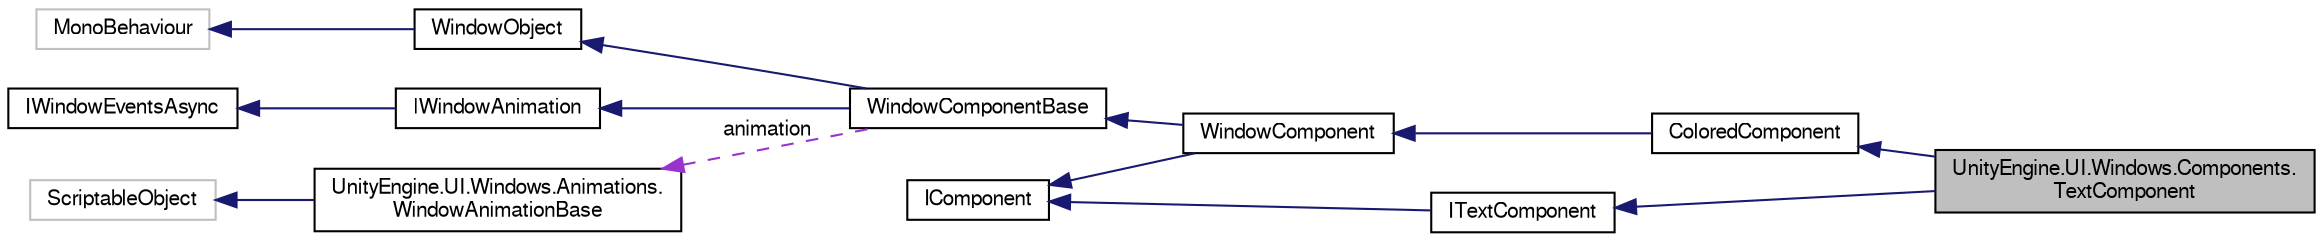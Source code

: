 digraph "UnityEngine.UI.Windows.Components.TextComponent"
{
  edge [fontname="FreeSans",fontsize="10",labelfontname="FreeSans",labelfontsize="10"];
  node [fontname="FreeSans",fontsize="10",shape=record];
  rankdir="LR";
  Node1 [label="UnityEngine.UI.Windows.Components.\lTextComponent",height=0.2,width=0.4,color="black", fillcolor="grey75", style="filled", fontcolor="black"];
  Node2 -> Node1 [dir="back",color="midnightblue",fontsize="10",style="solid",fontname="FreeSans"];
  Node2 [label="ColoredComponent",height=0.2,width=0.4,color="black", fillcolor="white", style="filled",URL="$class_unity_engine_1_1_u_i_1_1_windows_1_1_components_1_1_colored_component.html"];
  Node3 -> Node2 [dir="back",color="midnightblue",fontsize="10",style="solid",fontname="FreeSans"];
  Node3 [label="WindowComponent",height=0.2,width=0.4,color="black", fillcolor="white", style="filled",URL="$class_unity_engine_1_1_u_i_1_1_windows_1_1_window_component.html"];
  Node4 -> Node3 [dir="back",color="midnightblue",fontsize="10",style="solid",fontname="FreeSans"];
  Node4 [label="WindowComponentBase",height=0.2,width=0.4,color="black", fillcolor="white", style="filled",URL="$class_unity_engine_1_1_u_i_1_1_windows_1_1_window_component_base.html"];
  Node5 -> Node4 [dir="back",color="midnightblue",fontsize="10",style="solid",fontname="FreeSans"];
  Node5 [label="WindowObject",height=0.2,width=0.4,color="black", fillcolor="white", style="filled",URL="$class_unity_engine_1_1_u_i_1_1_windows_1_1_window_object.html"];
  Node6 -> Node5 [dir="back",color="midnightblue",fontsize="10",style="solid",fontname="FreeSans"];
  Node6 [label="MonoBehaviour",height=0.2,width=0.4,color="grey75", fillcolor="white", style="filled"];
  Node7 -> Node4 [dir="back",color="midnightblue",fontsize="10",style="solid",fontname="FreeSans"];
  Node7 [label="IWindowAnimation",height=0.2,width=0.4,color="black", fillcolor="white", style="filled",URL="$interface_unity_engine_1_1_u_i_1_1_windows_1_1_i_window_animation.html"];
  Node8 -> Node7 [dir="back",color="midnightblue",fontsize="10",style="solid",fontname="FreeSans"];
  Node8 [label="IWindowEventsAsync",height=0.2,width=0.4,color="black", fillcolor="white", style="filled",URL="$interface_unity_engine_1_1_u_i_1_1_windows_1_1_i_window_events_async.html"];
  Node9 -> Node4 [dir="back",color="darkorchid3",fontsize="10",style="dashed",label=" animation" ,fontname="FreeSans"];
  Node9 [label="UnityEngine.UI.Windows.Animations.\lWindowAnimationBase",height=0.2,width=0.4,color="black", fillcolor="white", style="filled",URL="$class_unity_engine_1_1_u_i_1_1_windows_1_1_animations_1_1_window_animation_base.html"];
  Node10 -> Node9 [dir="back",color="midnightblue",fontsize="10",style="solid",fontname="FreeSans"];
  Node10 [label="ScriptableObject",height=0.2,width=0.4,color="grey75", fillcolor="white", style="filled"];
  Node11 -> Node3 [dir="back",color="midnightblue",fontsize="10",style="solid",fontname="FreeSans"];
  Node11 [label="IComponent",height=0.2,width=0.4,color="black", fillcolor="white", style="filled",URL="$interface_unity_engine_1_1_u_i_1_1_windows_1_1_components_1_1_i_component.html"];
  Node12 -> Node1 [dir="back",color="midnightblue",fontsize="10",style="solid",fontname="FreeSans"];
  Node12 [label="ITextComponent",height=0.2,width=0.4,color="black", fillcolor="white", style="filled",URL="$interface_unity_engine_1_1_u_i_1_1_windows_1_1_components_1_1_i_text_component.html"];
  Node11 -> Node12 [dir="back",color="midnightblue",fontsize="10",style="solid",fontname="FreeSans"];
}
